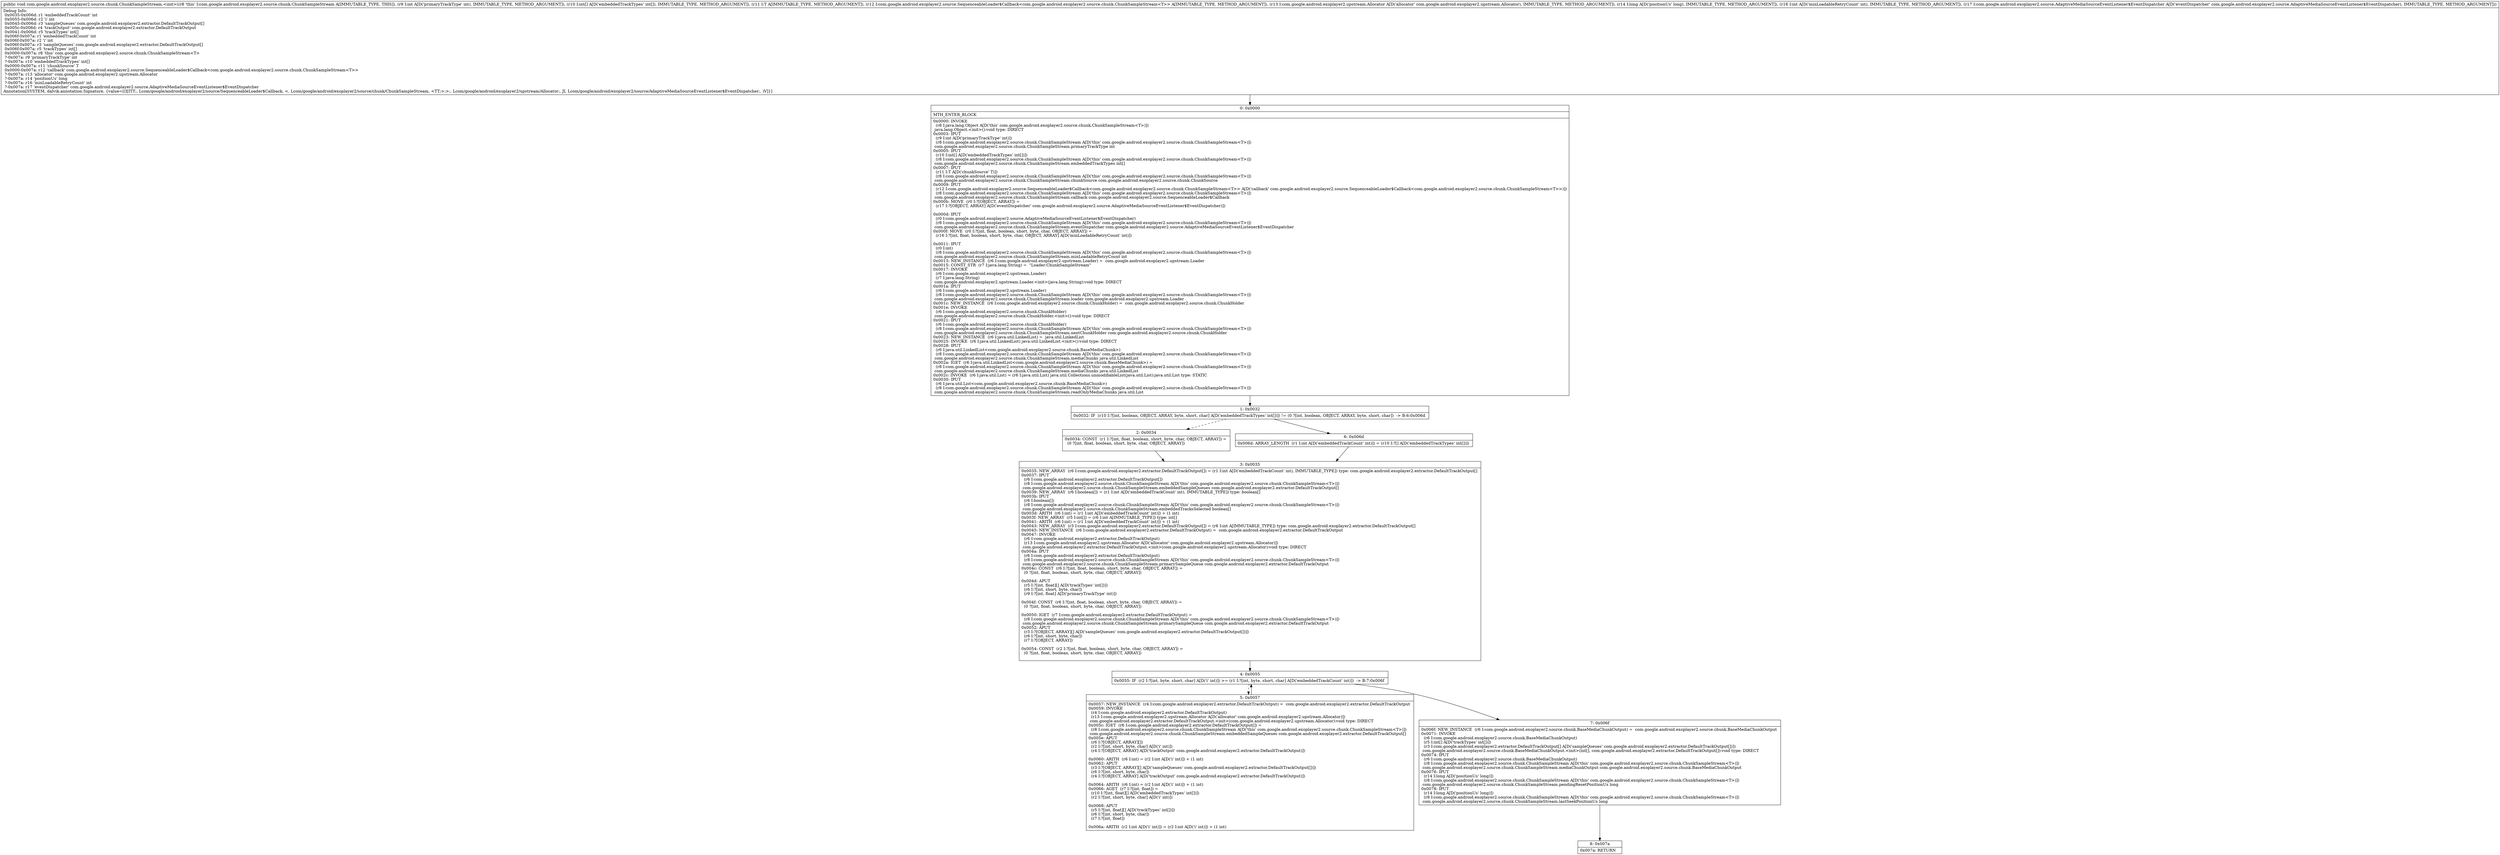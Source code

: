 digraph "CFG forcom.google.android.exoplayer2.source.chunk.ChunkSampleStream.\<init\>(I[ILcom\/google\/android\/exoplayer2\/source\/chunk\/ChunkSource;Lcom\/google\/android\/exoplayer2\/source\/SequenceableLoader$Callback;Lcom\/google\/android\/exoplayer2\/upstream\/Allocator;JILcom\/google\/android\/exoplayer2\/source\/AdaptiveMediaSourceEventListener$EventDispatcher;)V" {
Node_0 [shape=record,label="{0\:\ 0x0000|MTH_ENTER_BLOCK\l|0x0000: INVOKE  \l  (r8 I:java.lang.Object A[D('this' com.google.android.exoplayer2.source.chunk.ChunkSampleStream\<T\>)])\l java.lang.Object.\<init\>():void type: DIRECT \l0x0003: IPUT  \l  (r9 I:int A[D('primaryTrackType' int)])\l  (r8 I:com.google.android.exoplayer2.source.chunk.ChunkSampleStream A[D('this' com.google.android.exoplayer2.source.chunk.ChunkSampleStream\<T\>)])\l com.google.android.exoplayer2.source.chunk.ChunkSampleStream.primaryTrackType int \l0x0005: IPUT  \l  (r10 I:int[] A[D('embeddedTrackTypes' int[])])\l  (r8 I:com.google.android.exoplayer2.source.chunk.ChunkSampleStream A[D('this' com.google.android.exoplayer2.source.chunk.ChunkSampleStream\<T\>)])\l com.google.android.exoplayer2.source.chunk.ChunkSampleStream.embeddedTrackTypes int[] \l0x0007: IPUT  \l  (r11 I:T A[D('chunkSource' T)])\l  (r8 I:com.google.android.exoplayer2.source.chunk.ChunkSampleStream A[D('this' com.google.android.exoplayer2.source.chunk.ChunkSampleStream\<T\>)])\l com.google.android.exoplayer2.source.chunk.ChunkSampleStream.chunkSource com.google.android.exoplayer2.source.chunk.ChunkSource \l0x0009: IPUT  \l  (r12 I:com.google.android.exoplayer2.source.SequenceableLoader$Callback\<com.google.android.exoplayer2.source.chunk.ChunkSampleStream\<T\>\> A[D('callback' com.google.android.exoplayer2.source.SequenceableLoader$Callback\<com.google.android.exoplayer2.source.chunk.ChunkSampleStream\<T\>\>)])\l  (r8 I:com.google.android.exoplayer2.source.chunk.ChunkSampleStream A[D('this' com.google.android.exoplayer2.source.chunk.ChunkSampleStream\<T\>)])\l com.google.android.exoplayer2.source.chunk.ChunkSampleStream.callback com.google.android.exoplayer2.source.SequenceableLoader$Callback \l0x000b: MOVE  (r0 I:?[OBJECT, ARRAY]) = \l  (r17 I:?[OBJECT, ARRAY] A[D('eventDispatcher' com.google.android.exoplayer2.source.AdaptiveMediaSourceEventListener$EventDispatcher)])\l \l0x000d: IPUT  \l  (r0 I:com.google.android.exoplayer2.source.AdaptiveMediaSourceEventListener$EventDispatcher)\l  (r8 I:com.google.android.exoplayer2.source.chunk.ChunkSampleStream A[D('this' com.google.android.exoplayer2.source.chunk.ChunkSampleStream\<T\>)])\l com.google.android.exoplayer2.source.chunk.ChunkSampleStream.eventDispatcher com.google.android.exoplayer2.source.AdaptiveMediaSourceEventListener$EventDispatcher \l0x000f: MOVE  (r0 I:?[int, float, boolean, short, byte, char, OBJECT, ARRAY]) = \l  (r16 I:?[int, float, boolean, short, byte, char, OBJECT, ARRAY] A[D('minLoadableRetryCount' int)])\l \l0x0011: IPUT  \l  (r0 I:int)\l  (r8 I:com.google.android.exoplayer2.source.chunk.ChunkSampleStream A[D('this' com.google.android.exoplayer2.source.chunk.ChunkSampleStream\<T\>)])\l com.google.android.exoplayer2.source.chunk.ChunkSampleStream.minLoadableRetryCount int \l0x0013: NEW_INSTANCE  (r6 I:com.google.android.exoplayer2.upstream.Loader) =  com.google.android.exoplayer2.upstream.Loader \l0x0015: CONST_STR  (r7 I:java.lang.String) =  \"Loader:ChunkSampleStream\" \l0x0017: INVOKE  \l  (r6 I:com.google.android.exoplayer2.upstream.Loader)\l  (r7 I:java.lang.String)\l com.google.android.exoplayer2.upstream.Loader.\<init\>(java.lang.String):void type: DIRECT \l0x001a: IPUT  \l  (r6 I:com.google.android.exoplayer2.upstream.Loader)\l  (r8 I:com.google.android.exoplayer2.source.chunk.ChunkSampleStream A[D('this' com.google.android.exoplayer2.source.chunk.ChunkSampleStream\<T\>)])\l com.google.android.exoplayer2.source.chunk.ChunkSampleStream.loader com.google.android.exoplayer2.upstream.Loader \l0x001c: NEW_INSTANCE  (r6 I:com.google.android.exoplayer2.source.chunk.ChunkHolder) =  com.google.android.exoplayer2.source.chunk.ChunkHolder \l0x001e: INVOKE  \l  (r6 I:com.google.android.exoplayer2.source.chunk.ChunkHolder)\l com.google.android.exoplayer2.source.chunk.ChunkHolder.\<init\>():void type: DIRECT \l0x0021: IPUT  \l  (r6 I:com.google.android.exoplayer2.source.chunk.ChunkHolder)\l  (r8 I:com.google.android.exoplayer2.source.chunk.ChunkSampleStream A[D('this' com.google.android.exoplayer2.source.chunk.ChunkSampleStream\<T\>)])\l com.google.android.exoplayer2.source.chunk.ChunkSampleStream.nextChunkHolder com.google.android.exoplayer2.source.chunk.ChunkHolder \l0x0023: NEW_INSTANCE  (r6 I:java.util.LinkedList) =  java.util.LinkedList \l0x0025: INVOKE  (r6 I:java.util.LinkedList) java.util.LinkedList.\<init\>():void type: DIRECT \l0x0028: IPUT  \l  (r6 I:java.util.LinkedList\<com.google.android.exoplayer2.source.chunk.BaseMediaChunk\>)\l  (r8 I:com.google.android.exoplayer2.source.chunk.ChunkSampleStream A[D('this' com.google.android.exoplayer2.source.chunk.ChunkSampleStream\<T\>)])\l com.google.android.exoplayer2.source.chunk.ChunkSampleStream.mediaChunks java.util.LinkedList \l0x002a: IGET  (r6 I:java.util.LinkedList\<com.google.android.exoplayer2.source.chunk.BaseMediaChunk\>) = \l  (r8 I:com.google.android.exoplayer2.source.chunk.ChunkSampleStream A[D('this' com.google.android.exoplayer2.source.chunk.ChunkSampleStream\<T\>)])\l com.google.android.exoplayer2.source.chunk.ChunkSampleStream.mediaChunks java.util.LinkedList \l0x002c: INVOKE  (r6 I:java.util.List) = (r6 I:java.util.List) java.util.Collections.unmodifiableList(java.util.List):java.util.List type: STATIC \l0x0030: IPUT  \l  (r6 I:java.util.List\<com.google.android.exoplayer2.source.chunk.BaseMediaChunk\>)\l  (r8 I:com.google.android.exoplayer2.source.chunk.ChunkSampleStream A[D('this' com.google.android.exoplayer2.source.chunk.ChunkSampleStream\<T\>)])\l com.google.android.exoplayer2.source.chunk.ChunkSampleStream.readOnlyMediaChunks java.util.List \l}"];
Node_1 [shape=record,label="{1\:\ 0x0032|0x0032: IF  (r10 I:?[int, boolean, OBJECT, ARRAY, byte, short, char] A[D('embeddedTrackTypes' int[])]) != (0 ?[int, boolean, OBJECT, ARRAY, byte, short, char])  \-\> B:6:0x006d \l}"];
Node_2 [shape=record,label="{2\:\ 0x0034|0x0034: CONST  (r1 I:?[int, float, boolean, short, byte, char, OBJECT, ARRAY]) = \l  (0 ?[int, float, boolean, short, byte, char, OBJECT, ARRAY])\l \l}"];
Node_3 [shape=record,label="{3\:\ 0x0035|0x0035: NEW_ARRAY  (r6 I:com.google.android.exoplayer2.extractor.DefaultTrackOutput[]) = (r1 I:int A[D('embeddedTrackCount' int), IMMUTABLE_TYPE]) type: com.google.android.exoplayer2.extractor.DefaultTrackOutput[] \l0x0037: IPUT  \l  (r6 I:com.google.android.exoplayer2.extractor.DefaultTrackOutput[])\l  (r8 I:com.google.android.exoplayer2.source.chunk.ChunkSampleStream A[D('this' com.google.android.exoplayer2.source.chunk.ChunkSampleStream\<T\>)])\l com.google.android.exoplayer2.source.chunk.ChunkSampleStream.embeddedSampleQueues com.google.android.exoplayer2.extractor.DefaultTrackOutput[] \l0x0039: NEW_ARRAY  (r6 I:boolean[]) = (r1 I:int A[D('embeddedTrackCount' int), IMMUTABLE_TYPE]) type: boolean[] \l0x003b: IPUT  \l  (r6 I:boolean[])\l  (r8 I:com.google.android.exoplayer2.source.chunk.ChunkSampleStream A[D('this' com.google.android.exoplayer2.source.chunk.ChunkSampleStream\<T\>)])\l com.google.android.exoplayer2.source.chunk.ChunkSampleStream.embeddedTracksSelected boolean[] \l0x003d: ARITH  (r6 I:int) = (r1 I:int A[D('embeddedTrackCount' int)]) + (1 int) \l0x003f: NEW_ARRAY  (r5 I:int[]) = (r6 I:int A[IMMUTABLE_TYPE]) type: int[] \l0x0041: ARITH  (r6 I:int) = (r1 I:int A[D('embeddedTrackCount' int)]) + (1 int) \l0x0043: NEW_ARRAY  (r3 I:com.google.android.exoplayer2.extractor.DefaultTrackOutput[]) = (r6 I:int A[IMMUTABLE_TYPE]) type: com.google.android.exoplayer2.extractor.DefaultTrackOutput[] \l0x0045: NEW_INSTANCE  (r6 I:com.google.android.exoplayer2.extractor.DefaultTrackOutput) =  com.google.android.exoplayer2.extractor.DefaultTrackOutput \l0x0047: INVOKE  \l  (r6 I:com.google.android.exoplayer2.extractor.DefaultTrackOutput)\l  (r13 I:com.google.android.exoplayer2.upstream.Allocator A[D('allocator' com.google.android.exoplayer2.upstream.Allocator)])\l com.google.android.exoplayer2.extractor.DefaultTrackOutput.\<init\>(com.google.android.exoplayer2.upstream.Allocator):void type: DIRECT \l0x004a: IPUT  \l  (r6 I:com.google.android.exoplayer2.extractor.DefaultTrackOutput)\l  (r8 I:com.google.android.exoplayer2.source.chunk.ChunkSampleStream A[D('this' com.google.android.exoplayer2.source.chunk.ChunkSampleStream\<T\>)])\l com.google.android.exoplayer2.source.chunk.ChunkSampleStream.primarySampleQueue com.google.android.exoplayer2.extractor.DefaultTrackOutput \l0x004c: CONST  (r6 I:?[int, float, boolean, short, byte, char, OBJECT, ARRAY]) = \l  (0 ?[int, float, boolean, short, byte, char, OBJECT, ARRAY])\l \l0x004d: APUT  \l  (r5 I:?[int, float][] A[D('trackTypes' int[])])\l  (r6 I:?[int, short, byte, char])\l  (r9 I:?[int, float] A[D('primaryTrackType' int)])\l \l0x004f: CONST  (r6 I:?[int, float, boolean, short, byte, char, OBJECT, ARRAY]) = \l  (0 ?[int, float, boolean, short, byte, char, OBJECT, ARRAY])\l \l0x0050: IGET  (r7 I:com.google.android.exoplayer2.extractor.DefaultTrackOutput) = \l  (r8 I:com.google.android.exoplayer2.source.chunk.ChunkSampleStream A[D('this' com.google.android.exoplayer2.source.chunk.ChunkSampleStream\<T\>)])\l com.google.android.exoplayer2.source.chunk.ChunkSampleStream.primarySampleQueue com.google.android.exoplayer2.extractor.DefaultTrackOutput \l0x0052: APUT  \l  (r3 I:?[OBJECT, ARRAY][] A[D('sampleQueues' com.google.android.exoplayer2.extractor.DefaultTrackOutput[])])\l  (r6 I:?[int, short, byte, char])\l  (r7 I:?[OBJECT, ARRAY])\l \l0x0054: CONST  (r2 I:?[int, float, boolean, short, byte, char, OBJECT, ARRAY]) = \l  (0 ?[int, float, boolean, short, byte, char, OBJECT, ARRAY])\l \l}"];
Node_4 [shape=record,label="{4\:\ 0x0055|0x0055: IF  (r2 I:?[int, byte, short, char] A[D('i' int)]) \>= (r1 I:?[int, byte, short, char] A[D('embeddedTrackCount' int)])  \-\> B:7:0x006f \l}"];
Node_5 [shape=record,label="{5\:\ 0x0057|0x0057: NEW_INSTANCE  (r4 I:com.google.android.exoplayer2.extractor.DefaultTrackOutput) =  com.google.android.exoplayer2.extractor.DefaultTrackOutput \l0x0059: INVOKE  \l  (r4 I:com.google.android.exoplayer2.extractor.DefaultTrackOutput)\l  (r13 I:com.google.android.exoplayer2.upstream.Allocator A[D('allocator' com.google.android.exoplayer2.upstream.Allocator)])\l com.google.android.exoplayer2.extractor.DefaultTrackOutput.\<init\>(com.google.android.exoplayer2.upstream.Allocator):void type: DIRECT \l0x005c: IGET  (r6 I:com.google.android.exoplayer2.extractor.DefaultTrackOutput[]) = \l  (r8 I:com.google.android.exoplayer2.source.chunk.ChunkSampleStream A[D('this' com.google.android.exoplayer2.source.chunk.ChunkSampleStream\<T\>)])\l com.google.android.exoplayer2.source.chunk.ChunkSampleStream.embeddedSampleQueues com.google.android.exoplayer2.extractor.DefaultTrackOutput[] \l0x005e: APUT  \l  (r6 I:?[OBJECT, ARRAY][])\l  (r2 I:?[int, short, byte, char] A[D('i' int)])\l  (r4 I:?[OBJECT, ARRAY] A[D('trackOutput' com.google.android.exoplayer2.extractor.DefaultTrackOutput)])\l \l0x0060: ARITH  (r6 I:int) = (r2 I:int A[D('i' int)]) + (1 int) \l0x0062: APUT  \l  (r3 I:?[OBJECT, ARRAY][] A[D('sampleQueues' com.google.android.exoplayer2.extractor.DefaultTrackOutput[])])\l  (r6 I:?[int, short, byte, char])\l  (r4 I:?[OBJECT, ARRAY] A[D('trackOutput' com.google.android.exoplayer2.extractor.DefaultTrackOutput)])\l \l0x0064: ARITH  (r6 I:int) = (r2 I:int A[D('i' int)]) + (1 int) \l0x0066: AGET  (r7 I:?[int, float]) = \l  (r10 I:?[int, float][] A[D('embeddedTrackTypes' int[])])\l  (r2 I:?[int, short, byte, char] A[D('i' int)])\l \l0x0068: APUT  \l  (r5 I:?[int, float][] A[D('trackTypes' int[])])\l  (r6 I:?[int, short, byte, char])\l  (r7 I:?[int, float])\l \l0x006a: ARITH  (r2 I:int A[D('i' int)]) = (r2 I:int A[D('i' int)]) + (1 int) \l}"];
Node_6 [shape=record,label="{6\:\ 0x006d|0x006d: ARRAY_LENGTH  (r1 I:int A[D('embeddedTrackCount' int)]) = (r10 I:?[] A[D('embeddedTrackTypes' int[])]) \l}"];
Node_7 [shape=record,label="{7\:\ 0x006f|0x006f: NEW_INSTANCE  (r6 I:com.google.android.exoplayer2.source.chunk.BaseMediaChunkOutput) =  com.google.android.exoplayer2.source.chunk.BaseMediaChunkOutput \l0x0071: INVOKE  \l  (r6 I:com.google.android.exoplayer2.source.chunk.BaseMediaChunkOutput)\l  (r5 I:int[] A[D('trackTypes' int[])])\l  (r3 I:com.google.android.exoplayer2.extractor.DefaultTrackOutput[] A[D('sampleQueues' com.google.android.exoplayer2.extractor.DefaultTrackOutput[])])\l com.google.android.exoplayer2.source.chunk.BaseMediaChunkOutput.\<init\>(int[], com.google.android.exoplayer2.extractor.DefaultTrackOutput[]):void type: DIRECT \l0x0074: IPUT  \l  (r6 I:com.google.android.exoplayer2.source.chunk.BaseMediaChunkOutput)\l  (r8 I:com.google.android.exoplayer2.source.chunk.ChunkSampleStream A[D('this' com.google.android.exoplayer2.source.chunk.ChunkSampleStream\<T\>)])\l com.google.android.exoplayer2.source.chunk.ChunkSampleStream.mediaChunkOutput com.google.android.exoplayer2.source.chunk.BaseMediaChunkOutput \l0x0076: IPUT  \l  (r14 I:long A[D('positionUs' long)])\l  (r8 I:com.google.android.exoplayer2.source.chunk.ChunkSampleStream A[D('this' com.google.android.exoplayer2.source.chunk.ChunkSampleStream\<T\>)])\l com.google.android.exoplayer2.source.chunk.ChunkSampleStream.pendingResetPositionUs long \l0x0078: IPUT  \l  (r14 I:long A[D('positionUs' long)])\l  (r8 I:com.google.android.exoplayer2.source.chunk.ChunkSampleStream A[D('this' com.google.android.exoplayer2.source.chunk.ChunkSampleStream\<T\>)])\l com.google.android.exoplayer2.source.chunk.ChunkSampleStream.lastSeekPositionUs long \l}"];
Node_8 [shape=record,label="{8\:\ 0x007a|0x007a: RETURN   \l}"];
MethodNode[shape=record,label="{public void com.google.android.exoplayer2.source.chunk.ChunkSampleStream.\<init\>((r8 'this' I:com.google.android.exoplayer2.source.chunk.ChunkSampleStream A[IMMUTABLE_TYPE, THIS]), (r9 I:int A[D('primaryTrackType' int), IMMUTABLE_TYPE, METHOD_ARGUMENT]), (r10 I:int[] A[D('embeddedTrackTypes' int[]), IMMUTABLE_TYPE, METHOD_ARGUMENT]), (r11 I:T A[IMMUTABLE_TYPE, METHOD_ARGUMENT]), (r12 I:com.google.android.exoplayer2.source.SequenceableLoader$Callback\<com.google.android.exoplayer2.source.chunk.ChunkSampleStream\<T\>\> A[IMMUTABLE_TYPE, METHOD_ARGUMENT]), (r13 I:com.google.android.exoplayer2.upstream.Allocator A[D('allocator' com.google.android.exoplayer2.upstream.Allocator), IMMUTABLE_TYPE, METHOD_ARGUMENT]), (r14 I:long A[D('positionUs' long), IMMUTABLE_TYPE, METHOD_ARGUMENT]), (r16 I:int A[D('minLoadableRetryCount' int), IMMUTABLE_TYPE, METHOD_ARGUMENT]), (r17 I:com.google.android.exoplayer2.source.AdaptiveMediaSourceEventListener$EventDispatcher A[D('eventDispatcher' com.google.android.exoplayer2.source.AdaptiveMediaSourceEventListener$EventDispatcher), IMMUTABLE_TYPE, METHOD_ARGUMENT]))  | Debug Info:\l  0x0035\-0x006d: r1 'embeddedTrackCount' int\l  0x0055\-0x006d: r2 'i' int\l  0x0045\-0x006d: r3 'sampleQueues' com.google.android.exoplayer2.extractor.DefaultTrackOutput[]\l  0x005c\-0x006d: r4 'trackOutput' com.google.android.exoplayer2.extractor.DefaultTrackOutput\l  0x0041\-0x006d: r5 'trackTypes' int[]\l  0x006f\-0x007a: r1 'embeddedTrackCount' int\l  0x006f\-0x007a: r2 'i' int\l  0x006f\-0x007a: r3 'sampleQueues' com.google.android.exoplayer2.extractor.DefaultTrackOutput[]\l  0x006f\-0x007a: r5 'trackTypes' int[]\l  0x0000\-0x007a: r8 'this' com.google.android.exoplayer2.source.chunk.ChunkSampleStream\<T\>\l  ?\-0x007a: r9 'primaryTrackType' int\l  ?\-0x007a: r10 'embeddedTrackTypes' int[]\l  0x0000\-0x007a: r11 'chunkSource' T\l  0x0000\-0x007a: r12 'callback' com.google.android.exoplayer2.source.SequenceableLoader$Callback\<com.google.android.exoplayer2.source.chunk.ChunkSampleStream\<T\>\>\l  ?\-0x007a: r13 'allocator' com.google.android.exoplayer2.upstream.Allocator\l  ?\-0x007a: r14 'positionUs' long\l  ?\-0x007a: r16 'minLoadableRetryCount' int\l  ?\-0x007a: r17 'eventDispatcher' com.google.android.exoplayer2.source.AdaptiveMediaSourceEventListener$EventDispatcher\lAnnotation[SYSTEM, dalvik.annotation.Signature, \{value=[(I[ITT;, Lcom\/google\/android\/exoplayer2\/source\/SequenceableLoader$Callback, \<, Lcom\/google\/android\/exoplayer2\/source\/chunk\/ChunkSampleStream, \<TT;\>;\>;, Lcom\/google\/android\/exoplayer2\/upstream\/Allocator;, JI, Lcom\/google\/android\/exoplayer2\/source\/AdaptiveMediaSourceEventListener$EventDispatcher;, )V]\}]\l}"];
MethodNode -> Node_0;
Node_0 -> Node_1;
Node_1 -> Node_2[style=dashed];
Node_1 -> Node_6;
Node_2 -> Node_3;
Node_3 -> Node_4;
Node_4 -> Node_5[style=dashed];
Node_4 -> Node_7;
Node_5 -> Node_4;
Node_6 -> Node_3;
Node_7 -> Node_8;
}

